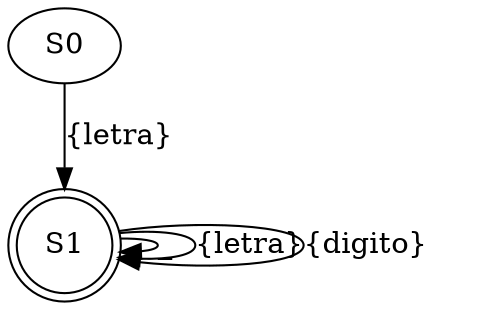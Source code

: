 digraph G {
	S0 -> S1 [label="{letra}"]	S1 [shape="doublecircle"]	S1 -> S1 [label="_"]	S1 -> S1 [label="{letra}"]	S1 -> S1 [label="{digito}"]
}